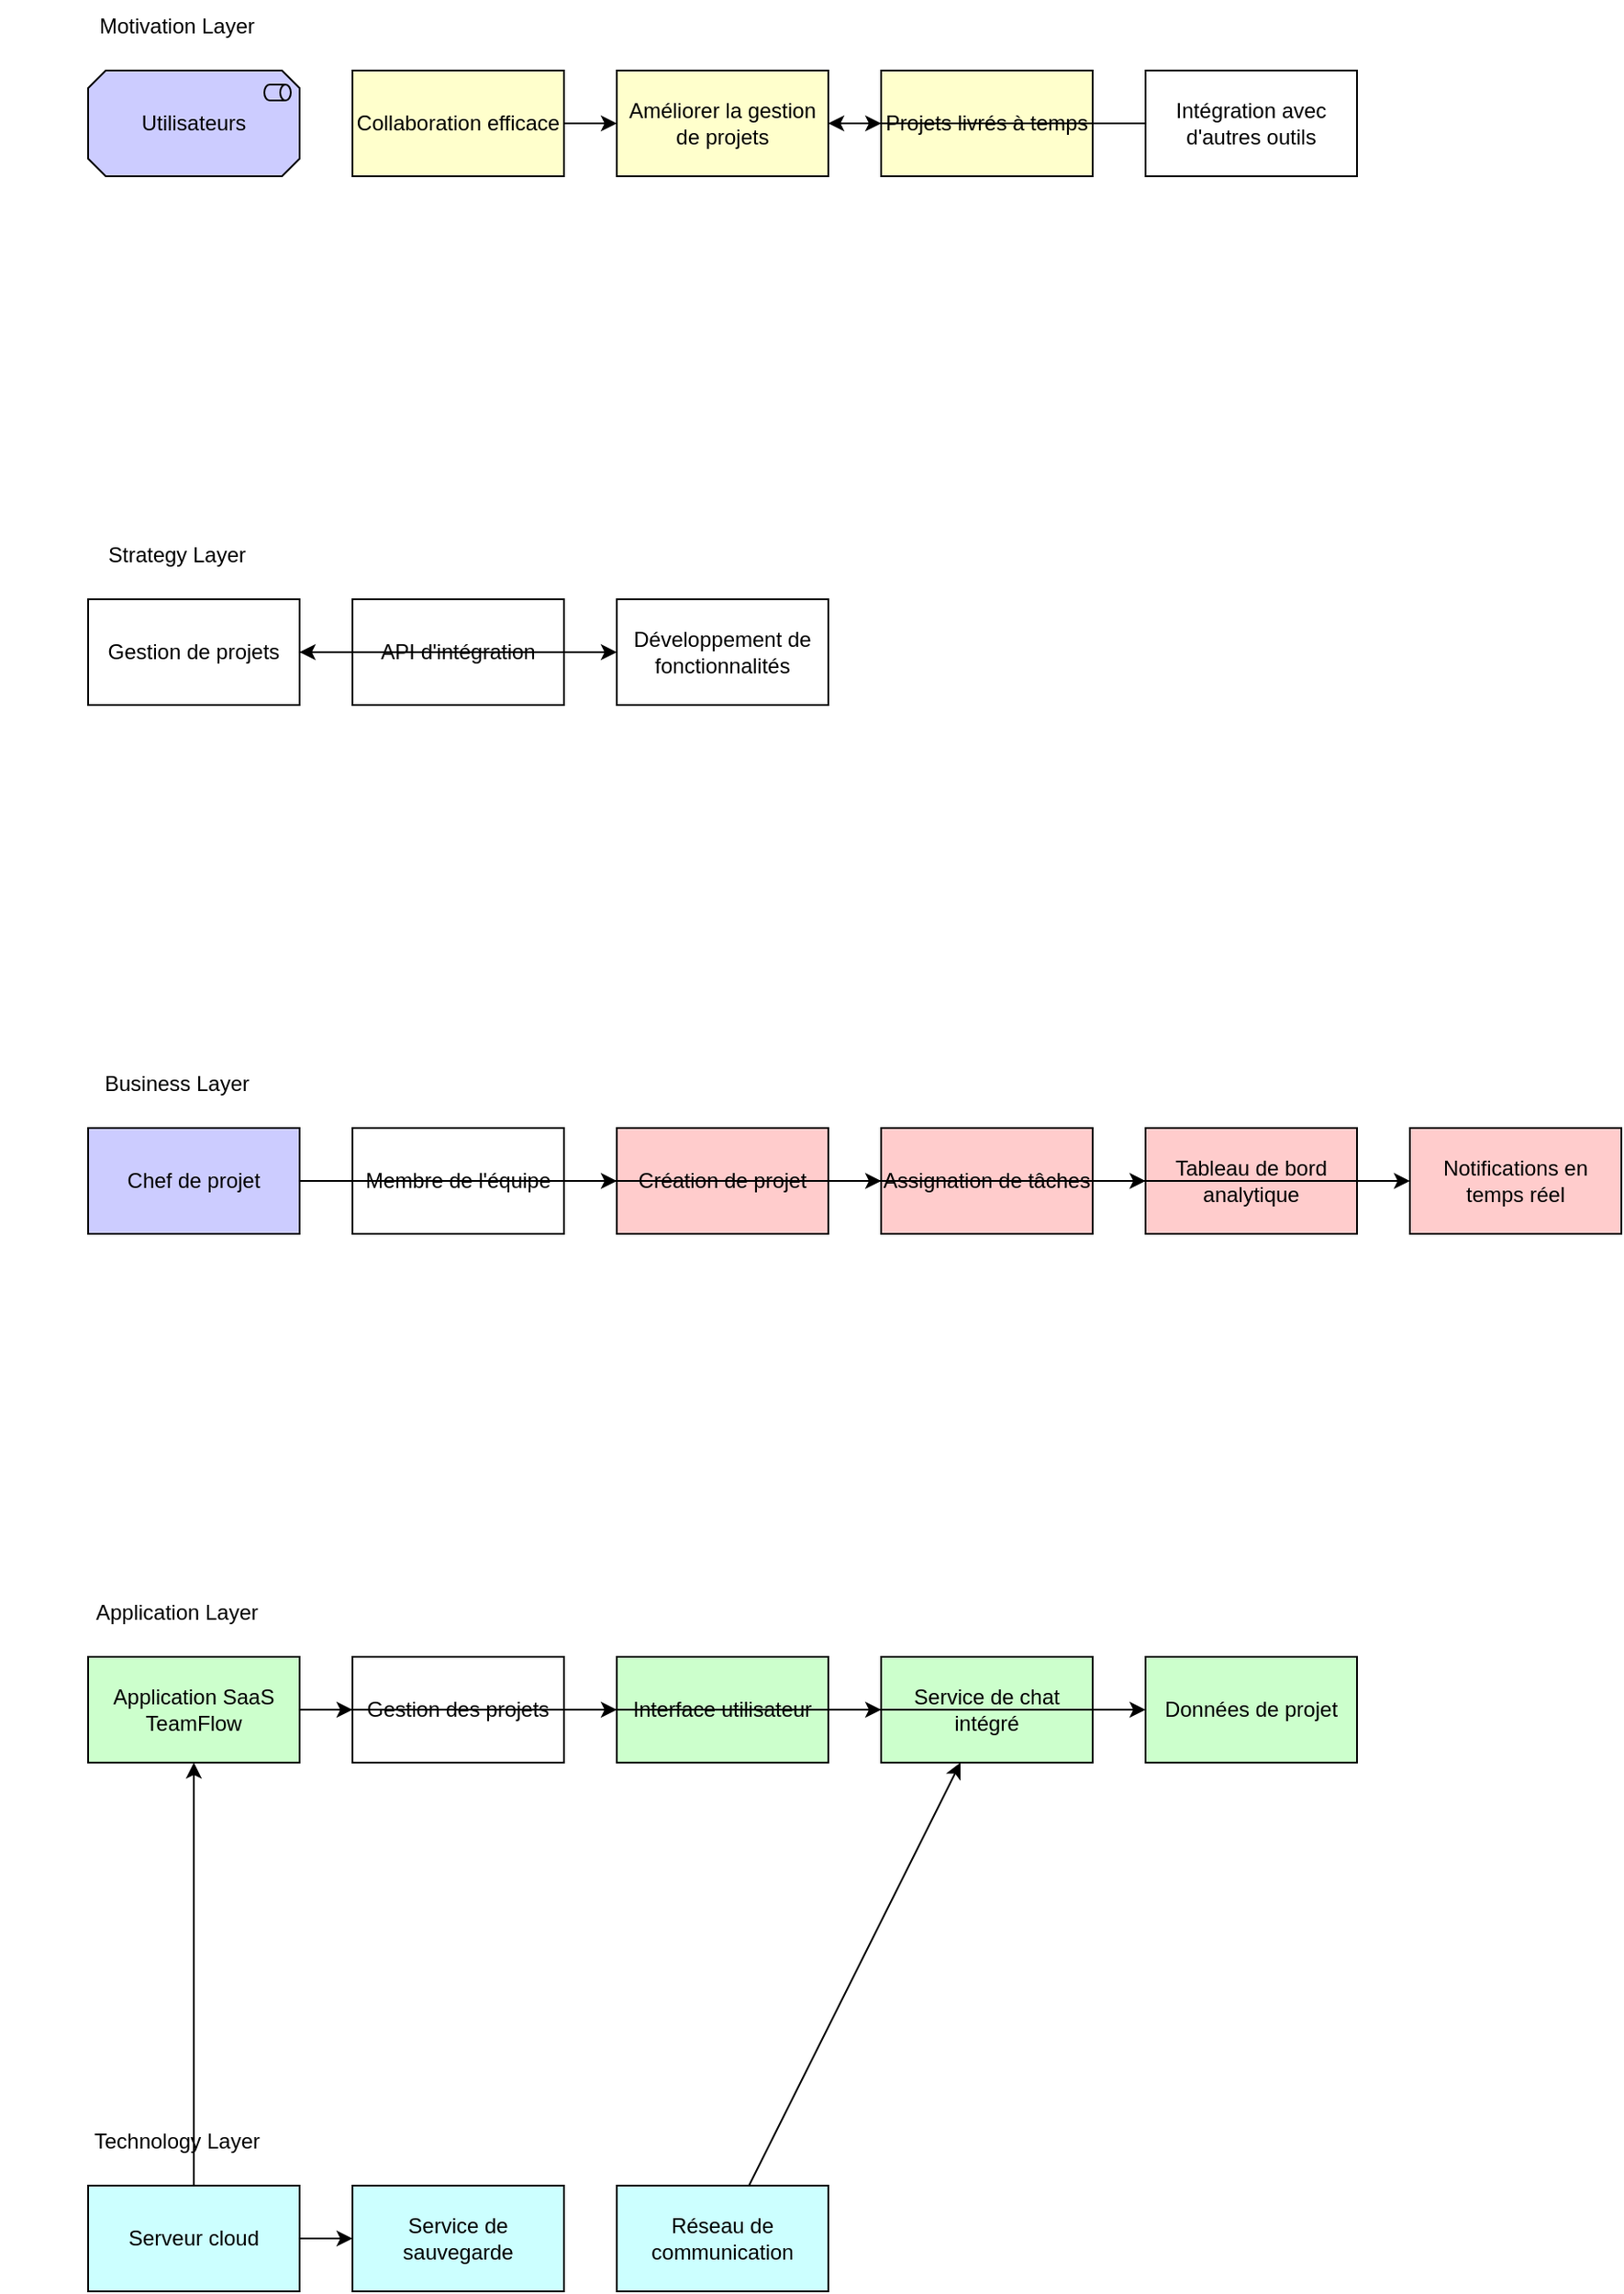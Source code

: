 <?xml version='1.0' encoding='UTF-8'?>
<mxfile version="1.0" encoding="UTF-8"><diagram name="ArchiMate Model" id="archimate_diagram"><mxGraphModel dx="1050" dy="522" grid="1" gridSize="10"><root><mxCell id="0" /><mxCell id="1" parent="0" /><mxCell id="label_Motivation_Layer" value="Motivation Layer" style="text;html=1;align=center;verticalAlign=middle;resizable=0;points=[];" vertex="1" parent="1"><mxGeometry x="50" y="60" width="200" height="30" as="geometry" /></mxCell><mxCell id="elem_m1" value="Utilisateurs" style="html=1;outlineConnect=0;whiteSpace=wrap;fillColor=#CCCCFF;shape=mxgraph.archimate3.application;appType=role;archiType=oct;" vertex="1" parent="1"><mxGeometry x="100" y="100" width="120" height="60" as="geometry" /></mxCell><mxCell id="elem_m2" value="Collaboration efficace" style="html=1;outlineConnect=0;whiteSpace=wrap;fillColor=#FFFFCC;shape=mxgraph.archimate3.motivation;archiType=driver;" vertex="1" parent="1"><mxGeometry x="250" y="100" width="120" height="60" as="geometry" /></mxCell><mxCell id="elem_m3" value="Améliorer la gestion de projets" style="html=1;outlineConnect=0;whiteSpace=wrap;fillColor=#FFFFCC;shape=mxgraph.archimate3.motivation;archiType=goal;" vertex="1" parent="1"><mxGeometry x="400" y="100" width="120" height="60" as="geometry" /></mxCell><mxCell id="elem_m4" value="Projets livrés à temps" style="html=1;outlineConnect=0;whiteSpace=wrap;fillColor=#FFFFCC;shape=mxgraph.archimate3.motivation;archiType=outcome;" vertex="1" parent="1"><mxGeometry x="550" y="100" width="120" height="60" as="geometry" /></mxCell><mxCell id="elem_m5" value="Intégration avec d'autres outils" style="html=1;outlineConnect=0;whiteSpace=wrap;fillColor=#FFFFFF;shape=mxgraph.archimate3.rectangle;" vertex="1" parent="1"><mxGeometry x="700" y="100" width="120" height="60" as="geometry" /></mxCell><mxCell id="conn_elem_m2_elem_m3" style="html=1;shape=mxgraph.archimate3.relationship;archiType=influence;" edge="1" source="elem_m2" target="elem_m3" parent="1"><mxGeometry relative="1" as="geometry" /></mxCell><mxCell id="conn_elem_m3_elem_m4" style="html=1;shape=mxgraph.archimate3.relationship;archiType=assignment;" edge="1" source="elem_m3" target="elem_m4" parent="1"><mxGeometry relative="1" as="geometry" /></mxCell><mxCell id="conn_elem_m5_elem_m3" style="html=1;shape=mxgraph.archimate3.relationship;archiType=influence;" edge="1" source="elem_m5" target="elem_m3" parent="1"><mxGeometry relative="1" as="geometry" /></mxCell><mxCell id="label_Strategy_Layer" value="Strategy Layer" style="text;html=1;align=center;verticalAlign=middle;resizable=0;points=[];" vertex="1" parent="1"><mxGeometry x="50" y="360" width="200" height="30" as="geometry" /></mxCell><mxCell id="elem_s1" value="Gestion de projets" style="html=1;outlineConnect=0;whiteSpace=wrap;fillColor=#FFFFFF;shape=mxgraph.archimate3.rectangle;" vertex="1" parent="1"><mxGeometry x="100" y="400" width="120" height="60" as="geometry" /></mxCell><mxCell id="elem_s2" value="API d'intégration" style="html=1;outlineConnect=0;whiteSpace=wrap;fillColor=#FFFFFF;shape=mxgraph.archimate3.rectangle;" vertex="1" parent="1"><mxGeometry x="250" y="400" width="120" height="60" as="geometry" /></mxCell><mxCell id="elem_s3" value="Développement de fonctionnalités" style="html=1;outlineConnect=0;whiteSpace=wrap;fillColor=#FFFFFF;shape=mxgraph.archimate3.rectangle;" vertex="1" parent="1"><mxGeometry x="400" y="400" width="120" height="60" as="geometry" /></mxCell><mxCell id="conn_elem_s1_elem_s3" style="html=1;shape=mxgraph.archimate3.relationship;archiType=assignment;" edge="1" source="elem_s1" target="elem_s3" parent="1"><mxGeometry relative="1" as="geometry" /></mxCell><mxCell id="conn_elem_s2_elem_s1" style="html=1;shape=mxgraph.archimate3.relationship;archiType=assignment;" edge="1" source="elem_s2" target="elem_s1" parent="1"><mxGeometry relative="1" as="geometry" /></mxCell><mxCell id="label_Business_Layer" value="Business Layer" style="text;html=1;align=center;verticalAlign=middle;resizable=0;points=[];" vertex="1" parent="1"><mxGeometry x="50" y="660" width="200" height="30" as="geometry" /></mxCell><mxCell id="elem_b1" value="Chef de projet" style="html=1;outlineConnect=0;whiteSpace=wrap;fillColor=#CCCCFF;shape=mxgraph.archimate3.business;archiType=actor;" vertex="1" parent="1"><mxGeometry x="100" y="700" width="120" height="60" as="geometry" /></mxCell><mxCell id="elem_b2" value="Membre de l'équipe" style="html=1;outlineConnect=0;whiteSpace=wrap;fillColor=#FFFFFF;shape=mxgraph.archimate3.rectangle;" vertex="1" parent="1"><mxGeometry x="250" y="700" width="120" height="60" as="geometry" /></mxCell><mxCell id="elem_b3" value="Création de projet" style="html=1;outlineConnect=0;whiteSpace=wrap;fillColor=#FFCCCC;shape=mxgraph.archimate3.business;archiType=process;" vertex="1" parent="1"><mxGeometry x="400" y="700" width="120" height="60" as="geometry" /></mxCell><mxCell id="elem_b4" value="Assignation de tâches" style="html=1;outlineConnect=0;whiteSpace=wrap;fillColor=#FFCCCC;shape=mxgraph.archimate3.business;archiType=process;" vertex="1" parent="1"><mxGeometry x="550" y="700" width="120" height="60" as="geometry" /></mxCell><mxCell id="elem_b5" value="Tableau de bord analytique" style="html=1;outlineConnect=0;whiteSpace=wrap;fillColor=#FFCCCC;shape=mxgraph.archimate3.business;archiType=service;" vertex="1" parent="1"><mxGeometry x="700" y="700" width="120" height="60" as="geometry" /></mxCell><mxCell id="elem_b6" value="Notifications en temps réel" style="html=1;outlineConnect=0;whiteSpace=wrap;fillColor=#FFCCCC;shape=mxgraph.archimate3.business;archiType=service;" vertex="1" parent="1"><mxGeometry x="850" y="700" width="120" height="60" as="geometry" /></mxCell><mxCell id="conn_elem_b1_elem_b3" style="html=1;shape=mxgraph.archimate3.relationship;archiType=assignment;" edge="1" source="elem_b1" target="elem_b3" parent="1"><mxGeometry relative="1" as="geometry" /></mxCell><mxCell id="conn_elem_b2_elem_b4" style="html=1;shape=mxgraph.archimate3.relationship;archiType=assignment;" edge="1" source="elem_b2" target="elem_b4" parent="1"><mxGeometry relative="1" as="geometry" /></mxCell><mxCell id="conn_elem_b1_elem_b5" style="html=1;shape=mxgraph.archimate3.relationship;archiType=serving;" edge="1" source="elem_b1" target="elem_b5" parent="1"><mxGeometry relative="1" as="geometry" /></mxCell><mxCell id="conn_elem_b2_elem_b6" style="html=1;shape=mxgraph.archimate3.relationship;archiType=serving;" edge="1" source="elem_b2" target="elem_b6" parent="1"><mxGeometry relative="1" as="geometry" /></mxCell><mxCell id="label_Application_Layer" value="Application Layer" style="text;html=1;align=center;verticalAlign=middle;resizable=0;points=[];" vertex="1" parent="1"><mxGeometry x="50" y="960" width="200" height="30" as="geometry" /></mxCell><mxCell id="elem_a1" value="Application SaaS TeamFlow" style="html=1;outlineConnect=0;whiteSpace=wrap;fillColor=#CCFFCC;shape=mxgraph.archimate3.application;archiType=component;" vertex="1" parent="1"><mxGeometry x="100" y="1000" width="120" height="60" as="geometry" /></mxCell><mxCell id="elem_a2" value="Gestion des projets" style="html=1;outlineConnect=0;whiteSpace=wrap;fillColor=#FFFFFF;shape=mxgraph.archimate3.rectangle;" vertex="1" parent="1"><mxGeometry x="250" y="1000" width="120" height="60" as="geometry" /></mxCell><mxCell id="elem_a3" value="Interface utilisateur" style="html=1;outlineConnect=0;whiteSpace=wrap;fillColor=#CCFFCC;shape=mxgraph.archimate3.application;archiType=interface;" vertex="1" parent="1"><mxGeometry x="400" y="1000" width="120" height="60" as="geometry" /></mxCell><mxCell id="elem_a4" value="Service de chat intégré" style="html=1;outlineConnect=0;whiteSpace=wrap;fillColor=#CCFFCC;shape=mxgraph.archimate3.application;archiType=service;" vertex="1" parent="1"><mxGeometry x="550" y="1000" width="120" height="60" as="geometry" /></mxCell><mxCell id="elem_a5" value="Données de projet" style="html=1;outlineConnect=0;whiteSpace=wrap;fillColor=#CCFFCC;shape=mxgraph.archimate3.application;archiType=data;" vertex="1" parent="1"><mxGeometry x="700" y="1000" width="120" height="60" as="geometry" /></mxCell><mxCell id="conn_elem_a1_elem_a2" style="html=1;shape=mxgraph.archimate3.relationship;archiType=association;" edge="1" source="elem_a1" target="elem_a2" parent="1"><mxGeometry relative="1" as="geometry" /></mxCell><mxCell id="conn_elem_a1_elem_a3" style="html=1;shape=mxgraph.archimate3.relationship;archiType=association;" edge="1" source="elem_a1" target="elem_a3" parent="1"><mxGeometry relative="1" as="geometry" /></mxCell><mxCell id="conn_elem_a1_elem_a4" style="html=1;shape=mxgraph.archimate3.relationship;archiType=association;" edge="1" source="elem_a1" target="elem_a4" parent="1"><mxGeometry relative="1" as="geometry" /></mxCell><mxCell id="conn_elem_a2_elem_a5" style="html=1;shape=mxgraph.archimate3.relationship;archiType=access;" edge="1" source="elem_a2" target="elem_a5" parent="1"><mxGeometry relative="1" as="geometry" /></mxCell><mxCell id="label_Technology_Layer" value="Technology Layer" style="text;html=1;align=center;verticalAlign=middle;resizable=0;points=[];" vertex="1" parent="1"><mxGeometry x="50" y="1260" width="200" height="30" as="geometry" /></mxCell><mxCell id="elem_t1" value="Serveur cloud" style="html=1;outlineConnect=0;whiteSpace=wrap;fillColor=#CCFFFF;shape=mxgraph.archimate3.technology;archiType=node;" vertex="1" parent="1"><mxGeometry x="100" y="1300" width="120" height="60" as="geometry" /></mxCell><mxCell id="elem_t2" value="Service de sauvegarde" style="html=1;outlineConnect=0;whiteSpace=wrap;fillColor=#CCFFFF;shape=mxgraph.archimate3.technology;archiType=service;" vertex="1" parent="1"><mxGeometry x="250" y="1300" width="120" height="60" as="geometry" /></mxCell><mxCell id="elem_t3" value="Réseau de communication" style="html=1;outlineConnect=0;whiteSpace=wrap;fillColor=#CCFFFF;shape=mxgraph.archimate3.technology;archiType=network;" vertex="1" parent="1"><mxGeometry x="400" y="1300" width="120" height="60" as="geometry" /></mxCell><mxCell id="conn_elem_t1_elem_t2" style="html=1;shape=mxgraph.archimate3.relationship;archiType=serving;" edge="1" source="elem_t1" target="elem_t2" parent="1"><mxGeometry relative="1" as="geometry" /></mxCell><mxCell id="conn_elem_t1_elem_a1" style="html=1;shape=mxgraph.archimate3.relationship;archiType=serving;" edge="1" source="elem_t1" target="elem_a1" parent="1"><mxGeometry relative="1" as="geometry" /></mxCell><mxCell id="conn_elem_t3_elem_a4" style="html=1;shape=mxgraph.archimate3.relationship;archiType=serving;" edge="1" source="elem_t3" target="elem_a4" parent="1"><mxGeometry relative="1" as="geometry" /></mxCell></root></mxGraphModel></diagram></mxfile>